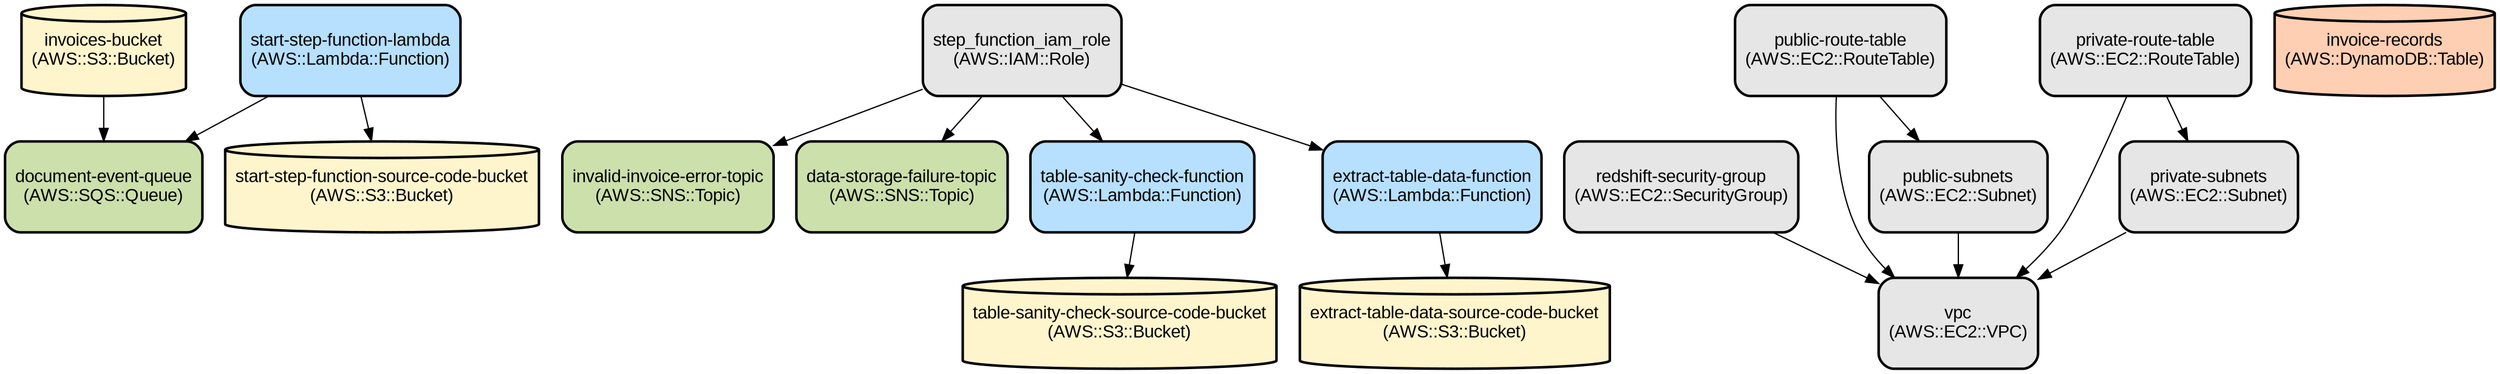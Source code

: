 digraph INFRA {
  node [ color = "black", fillcolor = "#E6E6E6", height =1, style = "filled,bold,rounded", fontname = "Arial" ];
  "invoices-bucket" [ label = "invoices-bucket
(AWS::S3::Bucket)", shape =cylinder, fillcolor = "#FFF5CD" ];
  "extract-table-data-source-code-bucket" [ label = "extract-table-data-source-code-bucket
(AWS::S3::Bucket)", shape =cylinder, fillcolor = "#FFF5CD" ];
  "table-sanity-check-source-code-bucket" [ label = "table-sanity-check-source-code-bucket
(AWS::S3::Bucket)", shape =cylinder, fillcolor = "#FFF5CD" ];
  "start-step-function-source-code-bucket" [ label = "start-step-function-source-code-bucket
(AWS::S3::Bucket)", shape =cylinder, fillcolor = "#FFF5CD" ];
  "invalid-invoice-error-topic" [ label = "invalid-invoice-error-topic
(AWS::SNS::Topic)", shape =rectangle, fillcolor = "#CCE0AC" ];
  "data-storage-failure-topic" [ label = "data-storage-failure-topic
(AWS::SNS::Topic)", shape =rectangle, fillcolor = "#CCE0AC" ];
  "vpc" [ label = "vpc
(AWS::EC2::VPC)", shape =rectangle ];
  "redshift-security-group" [ label = "redshift-security-group
(AWS::EC2::SecurityGroup)", shape =rectangle ];
  "public-subnets" [ label = "public-subnets
(AWS::EC2::Subnet)", shape =rectangle ];
  "private-subnets" [ label = "private-subnets
(AWS::EC2::Subnet)", shape =rectangle ];
  "public-route-table" [ label = "public-route-table
(AWS::EC2::RouteTable)", shape =rectangle ];
  "private-route-table" [ label = "private-route-table
(AWS::EC2::RouteTable)", shape =rectangle ];
  "invoice-records" [ label = "invoice-records
(AWS::DynamoDB::Table)", shape =cylinder, fillcolor = "#FFCFB3" ];
  "document-event-queue" [ label = "document-event-queue
(AWS::SQS::Queue)", shape =rectangle, fillcolor = "#CCE0AC" ];
  "step_function_iam_role" [ label = "step_function_iam_role
(AWS::IAM::Role)", shape =rectangle ];
  "start-step-function-lambda" [ label = "start-step-function-lambda
(AWS::Lambda::Function)", shape =rectangle, fillcolor = "#B7E0FF" ];
  "table-sanity-check-function" [ label = "table-sanity-check-function
(AWS::Lambda::Function)", shape =rectangle, fillcolor = "#B7E0FF" ];
  "extract-table-data-function" [ label = "extract-table-data-function
(AWS::Lambda::Function)", shape =rectangle, fillcolor = "#B7E0FF" ];
  "invoices-bucket" -> "document-event-queue";
  "redshift-security-group" -> "vpc";
  "public-subnets" -> "vpc";
  "private-subnets" -> "vpc";
  "public-route-table" -> "vpc";
  "public-route-table" -> "public-subnets";
  "private-route-table" -> "vpc";
  "private-route-table" -> "private-subnets";
  "step_function_iam_role" -> "table-sanity-check-function";
  "step_function_iam_role" -> "extract-table-data-function";
  "step_function_iam_role" -> "invalid-invoice-error-topic";
  "step_function_iam_role" -> "data-storage-failure-topic";
  "start-step-function-lambda" -> "document-event-queue";
  "start-step-function-lambda" -> "start-step-function-source-code-bucket";
  "table-sanity-check-function" -> "table-sanity-check-source-code-bucket";
  "extract-table-data-function" -> "extract-table-data-source-code-bucket";
}
